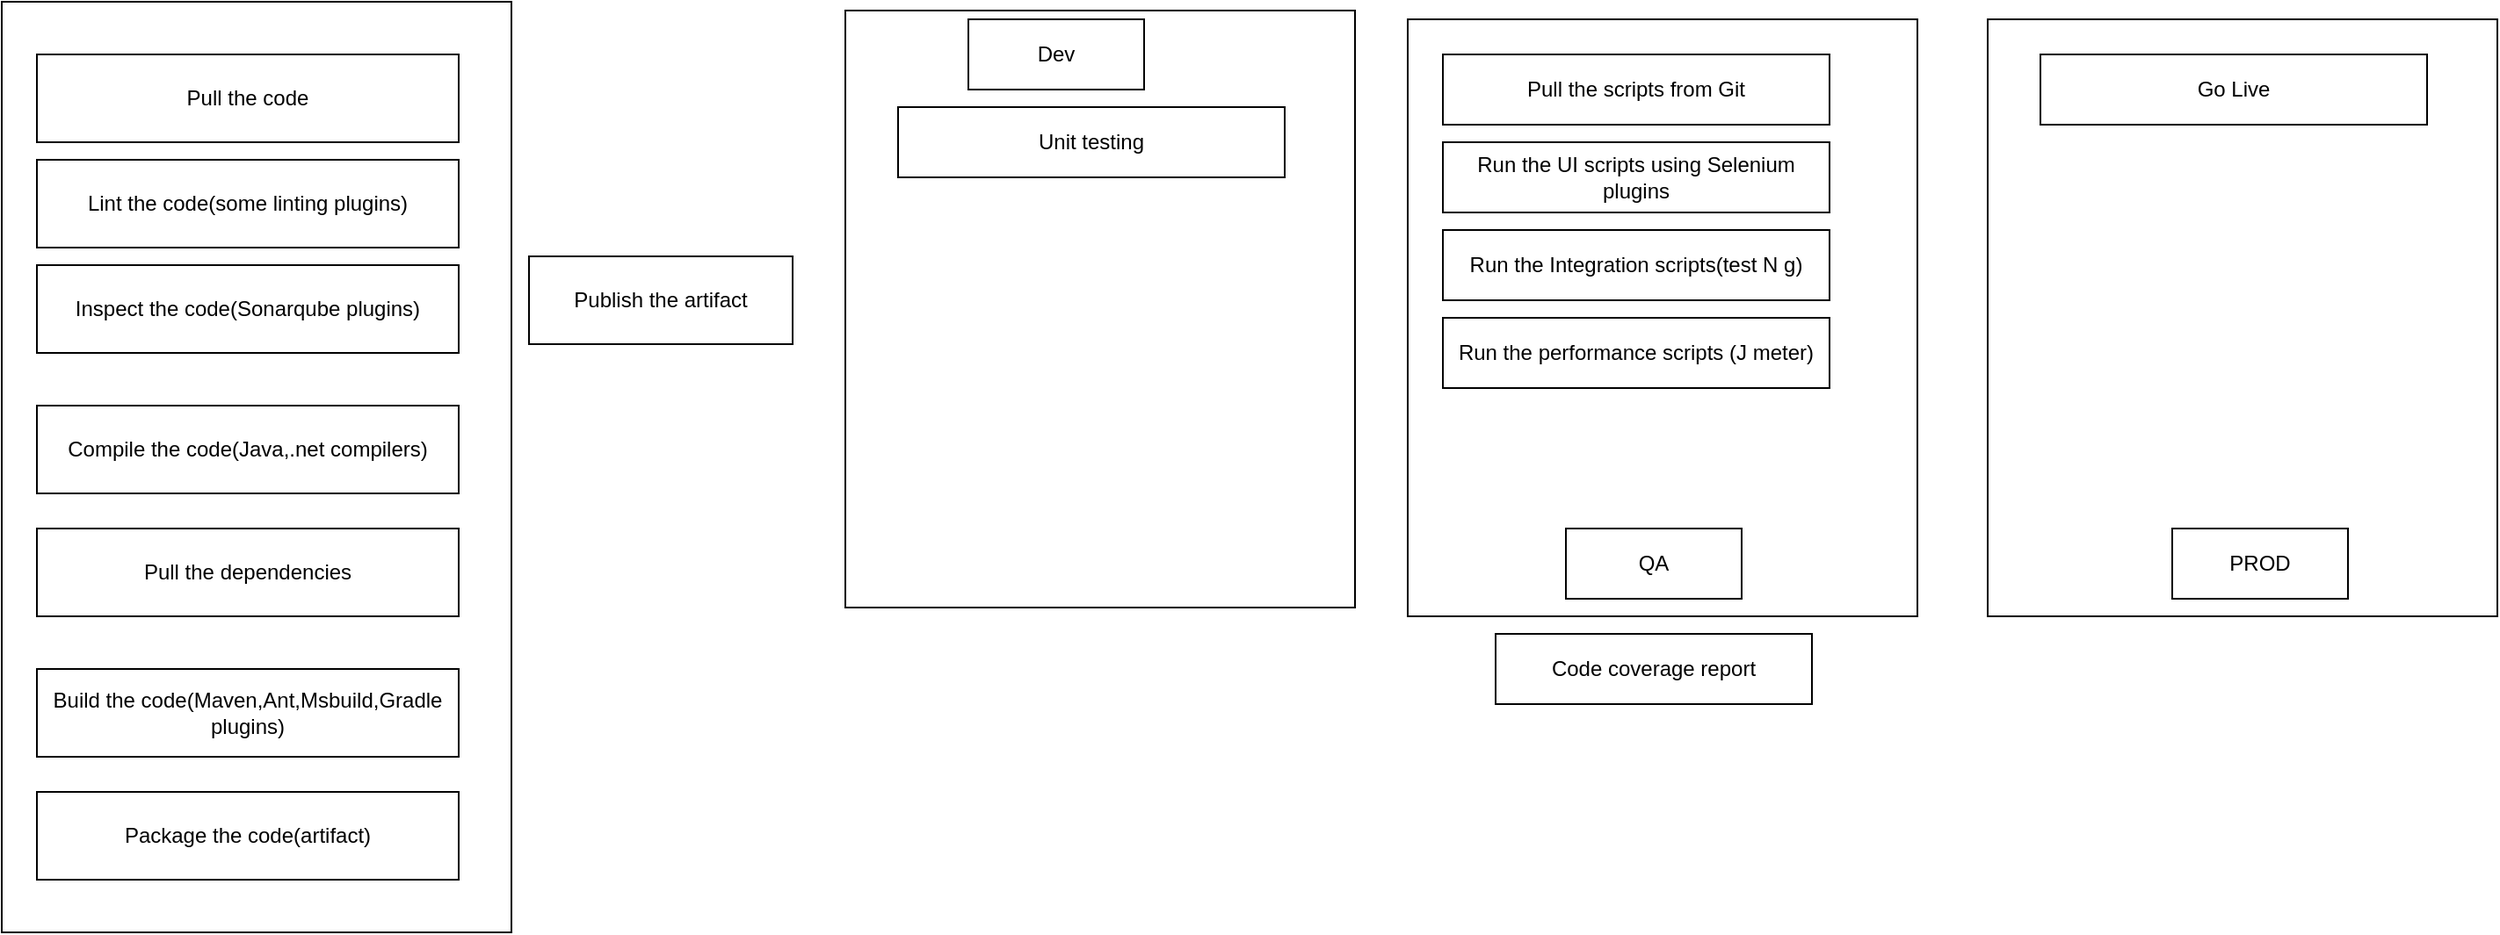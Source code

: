 <mxfile version="20.2.5" type="device"><diagram id="jpYUHsBdB5ep9N4GLa9V" name="Page-1"><mxGraphModel dx="1483" dy="827" grid="1" gridSize="10" guides="1" tooltips="1" connect="1" arrows="1" fold="1" page="1" pageScale="1" pageWidth="850" pageHeight="1100" math="0" shadow="0"><root><mxCell id="0"/><mxCell id="1" parent="0"/><mxCell id="Nf4R9z_wuaudapGIYv1H-1" value="" style="rounded=0;whiteSpace=wrap;html=1;" parent="1" vertex="1"><mxGeometry x="40" y="30" width="290" height="530" as="geometry"/></mxCell><mxCell id="Nf4R9z_wuaudapGIYv1H-2" value="Pull the code" style="rounded=0;whiteSpace=wrap;html=1;" parent="1" vertex="1"><mxGeometry x="60" y="60" width="240" height="50" as="geometry"/></mxCell><mxCell id="Nf4R9z_wuaudapGIYv1H-3" value="Pull the dependencies&lt;span style=&quot;color: rgba(0, 0, 0, 0); font-family: monospace; font-size: 0px; text-align: start;&quot;&gt;%3CmxGraphModel%3E%3Croot%3E%3CmxCell%20id%3D%220%22%2F%3E%3CmxCell%20id%3D%221%22%20parent%3D%220%22%2F%3E%3CmxCell%20id%3D%222%22%20value%3D%22Pull%20the%20code%22%20style%3D%22rounded%3D0%3BwhiteSpace%3Dwrap%3Bhtml%3D1%3B%22%20vertex%3D%221%22%20parent%3D%221%22%3E%3CmxGeometry%20x%3D%2260%22%20y%3D%2260%22%20width%3D%22240%22%20height%3D%2250%22%20as%3D%22geometry%22%2F%3E%3C%2FmxCell%3E%3C%2Froot%3E%3C%2FmxGraphModel%3E&lt;/span&gt;" style="rounded=0;whiteSpace=wrap;html=1;" parent="1" vertex="1"><mxGeometry x="60" y="330" width="240" height="50" as="geometry"/></mxCell><mxCell id="Nf4R9z_wuaudapGIYv1H-4" value="Compile the code(Java,.net compilers)" style="rounded=0;whiteSpace=wrap;html=1;" parent="1" vertex="1"><mxGeometry x="60" y="260" width="240" height="50" as="geometry"/></mxCell><mxCell id="Nf4R9z_wuaudapGIYv1H-5" value="Publish the artifact" style="rounded=0;whiteSpace=wrap;html=1;" parent="1" vertex="1"><mxGeometry x="340" y="175" width="150" height="50" as="geometry"/></mxCell><mxCell id="Nf4R9z_wuaudapGIYv1H-6" value="Package the code(artifact)" style="rounded=0;whiteSpace=wrap;html=1;" parent="1" vertex="1"><mxGeometry x="60" y="480" width="240" height="50" as="geometry"/></mxCell><mxCell id="Nf4R9z_wuaudapGIYv1H-7" value="Build the code(Maven,Ant,Msbuild,Gradle plugins)" style="rounded=0;whiteSpace=wrap;html=1;" parent="1" vertex="1"><mxGeometry x="60" y="410" width="240" height="50" as="geometry"/></mxCell><mxCell id="Nf4R9z_wuaudapGIYv1H-11" value="" style="rounded=0;whiteSpace=wrap;html=1;" parent="1" vertex="1"><mxGeometry x="840" y="40" width="290" height="340" as="geometry"/></mxCell><mxCell id="Nf4R9z_wuaudapGIYv1H-12" value="" style="rounded=0;whiteSpace=wrap;html=1;" parent="1" vertex="1"><mxGeometry x="520" y="35" width="290" height="340" as="geometry"/></mxCell><mxCell id="Nf4R9z_wuaudapGIYv1H-13" value="" style="rounded=0;whiteSpace=wrap;html=1;" parent="1" vertex="1"><mxGeometry x="1170" y="40" width="290" height="340" as="geometry"/></mxCell><mxCell id="Nf4R9z_wuaudapGIYv1H-14" value="Unit testing" style="rounded=0;whiteSpace=wrap;html=1;" parent="1" vertex="1"><mxGeometry x="550" y="90" width="220" height="40" as="geometry"/></mxCell><mxCell id="Nf4R9z_wuaudapGIYv1H-16" value="Dev" style="rounded=0;whiteSpace=wrap;html=1;" parent="1" vertex="1"><mxGeometry x="590" y="40" width="100" height="40" as="geometry"/></mxCell><mxCell id="Nf4R9z_wuaudapGIYv1H-17" value="Pull the scripts from Git" style="rounded=0;whiteSpace=wrap;html=1;" parent="1" vertex="1"><mxGeometry x="860" y="60" width="220" height="40" as="geometry"/></mxCell><mxCell id="Nf4R9z_wuaudapGIYv1H-18" value="Lint the code(some linting plugins)" style="rounded=0;whiteSpace=wrap;html=1;" parent="1" vertex="1"><mxGeometry x="60" y="120" width="240" height="50" as="geometry"/></mxCell><mxCell id="Nf4R9z_wuaudapGIYv1H-19" value="Inspect the code(Sonarqube plugins)" style="rounded=0;whiteSpace=wrap;html=1;" parent="1" vertex="1"><mxGeometry x="60" y="180" width="240" height="50" as="geometry"/></mxCell><mxCell id="Nf4R9z_wuaudapGIYv1H-20" value="Run the performance scripts (J meter)&lt;span style=&quot;color: rgba(0, 0, 0, 0); font-family: monospace; font-size: 0px; text-align: start;&quot;&gt;%3CmxGraphModel%3E%3Croot%3E%3CmxCell%20id%3D%220%22%2F%3E%3CmxCell%20id%3D%221%22%20parent%3D%220%22%2F%3E%3CmxCell%20id%3D%222%22%20value%3D%22%22%20style%3D%22rounded%3D0%3BwhiteSpace%3Dwrap%3Bhtml%3D1%3B%22%20vertex%3D%221%22%20parent%3D%221%22%3E%3CmxGeometry%20x%3D%22860%22%20y%3D%2260%22%20width%3D%22220%22%20height%3D%2240%22%20as%3D%22geometry%22%2F%3E%3C%2FmxCell%3E%3C%2Froot%3E%3C%2FmxGraphModel%3E&lt;/span&gt;" style="rounded=0;whiteSpace=wrap;html=1;" parent="1" vertex="1"><mxGeometry x="860" y="210" width="220" height="40" as="geometry"/></mxCell><mxCell id="Nf4R9z_wuaudapGIYv1H-21" value="Run the Integration scripts(test N g)" style="rounded=0;whiteSpace=wrap;html=1;" parent="1" vertex="1"><mxGeometry x="860" y="160" width="220" height="40" as="geometry"/></mxCell><mxCell id="Nf4R9z_wuaudapGIYv1H-22" value="Run the UI scripts using Selenium plugins" style="rounded=0;whiteSpace=wrap;html=1;" parent="1" vertex="1"><mxGeometry x="860" y="110" width="220" height="40" as="geometry"/></mxCell><mxCell id="Nf4R9z_wuaudapGIYv1H-26" value="Code coverage report" style="rounded=0;whiteSpace=wrap;html=1;" parent="1" vertex="1"><mxGeometry x="890" y="390" width="180" height="40" as="geometry"/></mxCell><mxCell id="Nf4R9z_wuaudapGIYv1H-27" value="QA" style="rounded=0;whiteSpace=wrap;html=1;" parent="1" vertex="1"><mxGeometry x="930" y="330" width="100" height="40" as="geometry"/></mxCell><mxCell id="Nf4R9z_wuaudapGIYv1H-28" value="Go Live" style="rounded=0;whiteSpace=wrap;html=1;" parent="1" vertex="1"><mxGeometry x="1200" y="60" width="220" height="40" as="geometry"/></mxCell><mxCell id="Nf4R9z_wuaudapGIYv1H-29" value="PROD" style="rounded=0;whiteSpace=wrap;html=1;" parent="1" vertex="1"><mxGeometry x="1275" y="330" width="100" height="40" as="geometry"/></mxCell></root></mxGraphModel></diagram></mxfile>